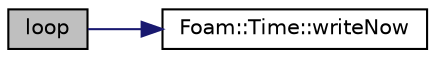 digraph "loop"
{
  bgcolor="transparent";
  edge [fontname="Helvetica",fontsize="10",labelfontname="Helvetica",labelfontsize="10"];
  node [fontname="Helvetica",fontsize="10",shape=record];
  rankdir="LR";
  Node1 [label="loop",height=0.2,width=0.4,color="black", fillcolor="grey75", style="filled" fontcolor="black"];
  Node1 -> Node2 [color="midnightblue",fontsize="10",style="solid",fontname="Helvetica"];
  Node2 [label="Foam::Time::writeNow",height=0.2,width=0.4,color="black",URL="$classFoam_1_1Time.html#a2a74d99f32295800848e7bb1685a8389",tooltip="Write the objects immediately (not at end of iteration) and continue the run. "];
}
